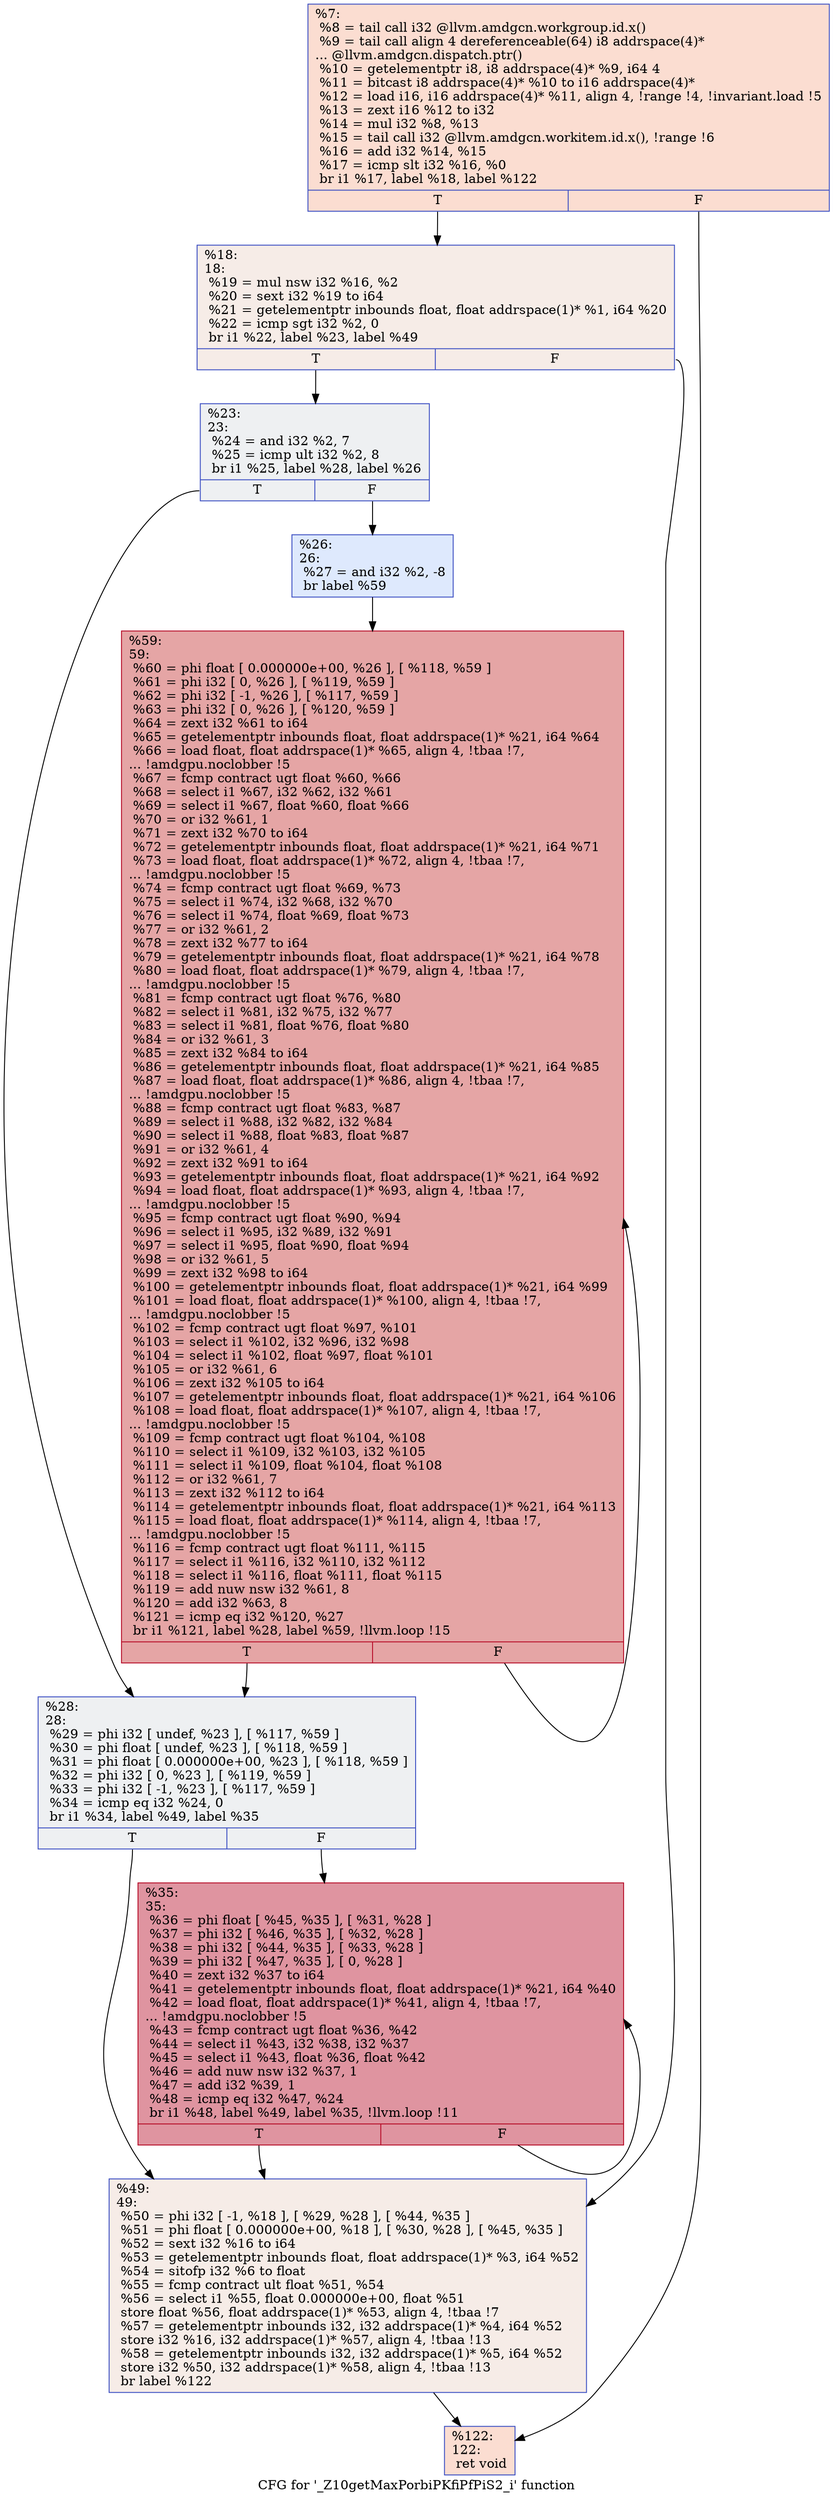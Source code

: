 digraph "CFG for '_Z10getMaxPorbiPKfiPfPiS2_i' function" {
	label="CFG for '_Z10getMaxPorbiPKfiPfPiS2_i' function";

	Node0x63c5570 [shape=record,color="#3d50c3ff", style=filled, fillcolor="#f7b39670",label="{%7:\l  %8 = tail call i32 @llvm.amdgcn.workgroup.id.x()\l  %9 = tail call align 4 dereferenceable(64) i8 addrspace(4)*\l... @llvm.amdgcn.dispatch.ptr()\l  %10 = getelementptr i8, i8 addrspace(4)* %9, i64 4\l  %11 = bitcast i8 addrspace(4)* %10 to i16 addrspace(4)*\l  %12 = load i16, i16 addrspace(4)* %11, align 4, !range !4, !invariant.load !5\l  %13 = zext i16 %12 to i32\l  %14 = mul i32 %8, %13\l  %15 = tail call i32 @llvm.amdgcn.workitem.id.x(), !range !6\l  %16 = add i32 %14, %15\l  %17 = icmp slt i32 %16, %0\l  br i1 %17, label %18, label %122\l|{<s0>T|<s1>F}}"];
	Node0x63c5570:s0 -> Node0x63c74a0;
	Node0x63c5570:s1 -> Node0x63c7530;
	Node0x63c74a0 [shape=record,color="#3d50c3ff", style=filled, fillcolor="#ead5c970",label="{%18:\l18:                                               \l  %19 = mul nsw i32 %16, %2\l  %20 = sext i32 %19 to i64\l  %21 = getelementptr inbounds float, float addrspace(1)* %1, i64 %20\l  %22 = icmp sgt i32 %2, 0\l  br i1 %22, label %23, label %49\l|{<s0>T|<s1>F}}"];
	Node0x63c74a0:s0 -> Node0x63c78a0;
	Node0x63c74a0:s1 -> Node0x63c78f0;
	Node0x63c78a0 [shape=record,color="#3d50c3ff", style=filled, fillcolor="#d9dce170",label="{%23:\l23:                                               \l  %24 = and i32 %2, 7\l  %25 = icmp ult i32 %2, 8\l  br i1 %25, label %28, label %26\l|{<s0>T|<s1>F}}"];
	Node0x63c78a0:s0 -> Node0x63c7bb0;
	Node0x63c78a0:s1 -> Node0x63c7c00;
	Node0x63c7c00 [shape=record,color="#3d50c3ff", style=filled, fillcolor="#b5cdfa70",label="{%26:\l26:                                               \l  %27 = and i32 %2, -8\l  br label %59\l}"];
	Node0x63c7c00 -> Node0x63c7e00;
	Node0x63c7bb0 [shape=record,color="#3d50c3ff", style=filled, fillcolor="#d9dce170",label="{%28:\l28:                                               \l  %29 = phi i32 [ undef, %23 ], [ %117, %59 ]\l  %30 = phi float [ undef, %23 ], [ %118, %59 ]\l  %31 = phi float [ 0.000000e+00, %23 ], [ %118, %59 ]\l  %32 = phi i32 [ 0, %23 ], [ %119, %59 ]\l  %33 = phi i32 [ -1, %23 ], [ %117, %59 ]\l  %34 = icmp eq i32 %24, 0\l  br i1 %34, label %49, label %35\l|{<s0>T|<s1>F}}"];
	Node0x63c7bb0:s0 -> Node0x63c78f0;
	Node0x63c7bb0:s1 -> Node0x63c93a0;
	Node0x63c93a0 [shape=record,color="#b70d28ff", style=filled, fillcolor="#b70d2870",label="{%35:\l35:                                               \l  %36 = phi float [ %45, %35 ], [ %31, %28 ]\l  %37 = phi i32 [ %46, %35 ], [ %32, %28 ]\l  %38 = phi i32 [ %44, %35 ], [ %33, %28 ]\l  %39 = phi i32 [ %47, %35 ], [ 0, %28 ]\l  %40 = zext i32 %37 to i64\l  %41 = getelementptr inbounds float, float addrspace(1)* %21, i64 %40\l  %42 = load float, float addrspace(1)* %41, align 4, !tbaa !7,\l... !amdgpu.noclobber !5\l  %43 = fcmp contract ugt float %36, %42\l  %44 = select i1 %43, i32 %38, i32 %37\l  %45 = select i1 %43, float %36, float %42\l  %46 = add nuw nsw i32 %37, 1\l  %47 = add i32 %39, 1\l  %48 = icmp eq i32 %47, %24\l  br i1 %48, label %49, label %35, !llvm.loop !11\l|{<s0>T|<s1>F}}"];
	Node0x63c93a0:s0 -> Node0x63c78f0;
	Node0x63c93a0:s1 -> Node0x63c93a0;
	Node0x63c78f0 [shape=record,color="#3d50c3ff", style=filled, fillcolor="#ead5c970",label="{%49:\l49:                                               \l  %50 = phi i32 [ -1, %18 ], [ %29, %28 ], [ %44, %35 ]\l  %51 = phi float [ 0.000000e+00, %18 ], [ %30, %28 ], [ %45, %35 ]\l  %52 = sext i32 %16 to i64\l  %53 = getelementptr inbounds float, float addrspace(1)* %3, i64 %52\l  %54 = sitofp i32 %6 to float\l  %55 = fcmp contract ult float %51, %54\l  %56 = select i1 %55, float 0.000000e+00, float %51\l  store float %56, float addrspace(1)* %53, align 4, !tbaa !7\l  %57 = getelementptr inbounds i32, i32 addrspace(1)* %4, i64 %52\l  store i32 %16, i32 addrspace(1)* %57, align 4, !tbaa !13\l  %58 = getelementptr inbounds i32, i32 addrspace(1)* %5, i64 %52\l  store i32 %50, i32 addrspace(1)* %58, align 4, !tbaa !13\l  br label %122\l}"];
	Node0x63c78f0 -> Node0x63c7530;
	Node0x63c7e00 [shape=record,color="#b70d28ff", style=filled, fillcolor="#c5333470",label="{%59:\l59:                                               \l  %60 = phi float [ 0.000000e+00, %26 ], [ %118, %59 ]\l  %61 = phi i32 [ 0, %26 ], [ %119, %59 ]\l  %62 = phi i32 [ -1, %26 ], [ %117, %59 ]\l  %63 = phi i32 [ 0, %26 ], [ %120, %59 ]\l  %64 = zext i32 %61 to i64\l  %65 = getelementptr inbounds float, float addrspace(1)* %21, i64 %64\l  %66 = load float, float addrspace(1)* %65, align 4, !tbaa !7,\l... !amdgpu.noclobber !5\l  %67 = fcmp contract ugt float %60, %66\l  %68 = select i1 %67, i32 %62, i32 %61\l  %69 = select i1 %67, float %60, float %66\l  %70 = or i32 %61, 1\l  %71 = zext i32 %70 to i64\l  %72 = getelementptr inbounds float, float addrspace(1)* %21, i64 %71\l  %73 = load float, float addrspace(1)* %72, align 4, !tbaa !7,\l... !amdgpu.noclobber !5\l  %74 = fcmp contract ugt float %69, %73\l  %75 = select i1 %74, i32 %68, i32 %70\l  %76 = select i1 %74, float %69, float %73\l  %77 = or i32 %61, 2\l  %78 = zext i32 %77 to i64\l  %79 = getelementptr inbounds float, float addrspace(1)* %21, i64 %78\l  %80 = load float, float addrspace(1)* %79, align 4, !tbaa !7,\l... !amdgpu.noclobber !5\l  %81 = fcmp contract ugt float %76, %80\l  %82 = select i1 %81, i32 %75, i32 %77\l  %83 = select i1 %81, float %76, float %80\l  %84 = or i32 %61, 3\l  %85 = zext i32 %84 to i64\l  %86 = getelementptr inbounds float, float addrspace(1)* %21, i64 %85\l  %87 = load float, float addrspace(1)* %86, align 4, !tbaa !7,\l... !amdgpu.noclobber !5\l  %88 = fcmp contract ugt float %83, %87\l  %89 = select i1 %88, i32 %82, i32 %84\l  %90 = select i1 %88, float %83, float %87\l  %91 = or i32 %61, 4\l  %92 = zext i32 %91 to i64\l  %93 = getelementptr inbounds float, float addrspace(1)* %21, i64 %92\l  %94 = load float, float addrspace(1)* %93, align 4, !tbaa !7,\l... !amdgpu.noclobber !5\l  %95 = fcmp contract ugt float %90, %94\l  %96 = select i1 %95, i32 %89, i32 %91\l  %97 = select i1 %95, float %90, float %94\l  %98 = or i32 %61, 5\l  %99 = zext i32 %98 to i64\l  %100 = getelementptr inbounds float, float addrspace(1)* %21, i64 %99\l  %101 = load float, float addrspace(1)* %100, align 4, !tbaa !7,\l... !amdgpu.noclobber !5\l  %102 = fcmp contract ugt float %97, %101\l  %103 = select i1 %102, i32 %96, i32 %98\l  %104 = select i1 %102, float %97, float %101\l  %105 = or i32 %61, 6\l  %106 = zext i32 %105 to i64\l  %107 = getelementptr inbounds float, float addrspace(1)* %21, i64 %106\l  %108 = load float, float addrspace(1)* %107, align 4, !tbaa !7,\l... !amdgpu.noclobber !5\l  %109 = fcmp contract ugt float %104, %108\l  %110 = select i1 %109, i32 %103, i32 %105\l  %111 = select i1 %109, float %104, float %108\l  %112 = or i32 %61, 7\l  %113 = zext i32 %112 to i64\l  %114 = getelementptr inbounds float, float addrspace(1)* %21, i64 %113\l  %115 = load float, float addrspace(1)* %114, align 4, !tbaa !7,\l... !amdgpu.noclobber !5\l  %116 = fcmp contract ugt float %111, %115\l  %117 = select i1 %116, i32 %110, i32 %112\l  %118 = select i1 %116, float %111, float %115\l  %119 = add nuw nsw i32 %61, 8\l  %120 = add i32 %63, 8\l  %121 = icmp eq i32 %120, %27\l  br i1 %121, label %28, label %59, !llvm.loop !15\l|{<s0>T|<s1>F}}"];
	Node0x63c7e00:s0 -> Node0x63c7bb0;
	Node0x63c7e00:s1 -> Node0x63c7e00;
	Node0x63c7530 [shape=record,color="#3d50c3ff", style=filled, fillcolor="#f7b39670",label="{%122:\l122:                                              \l  ret void\l}"];
}
